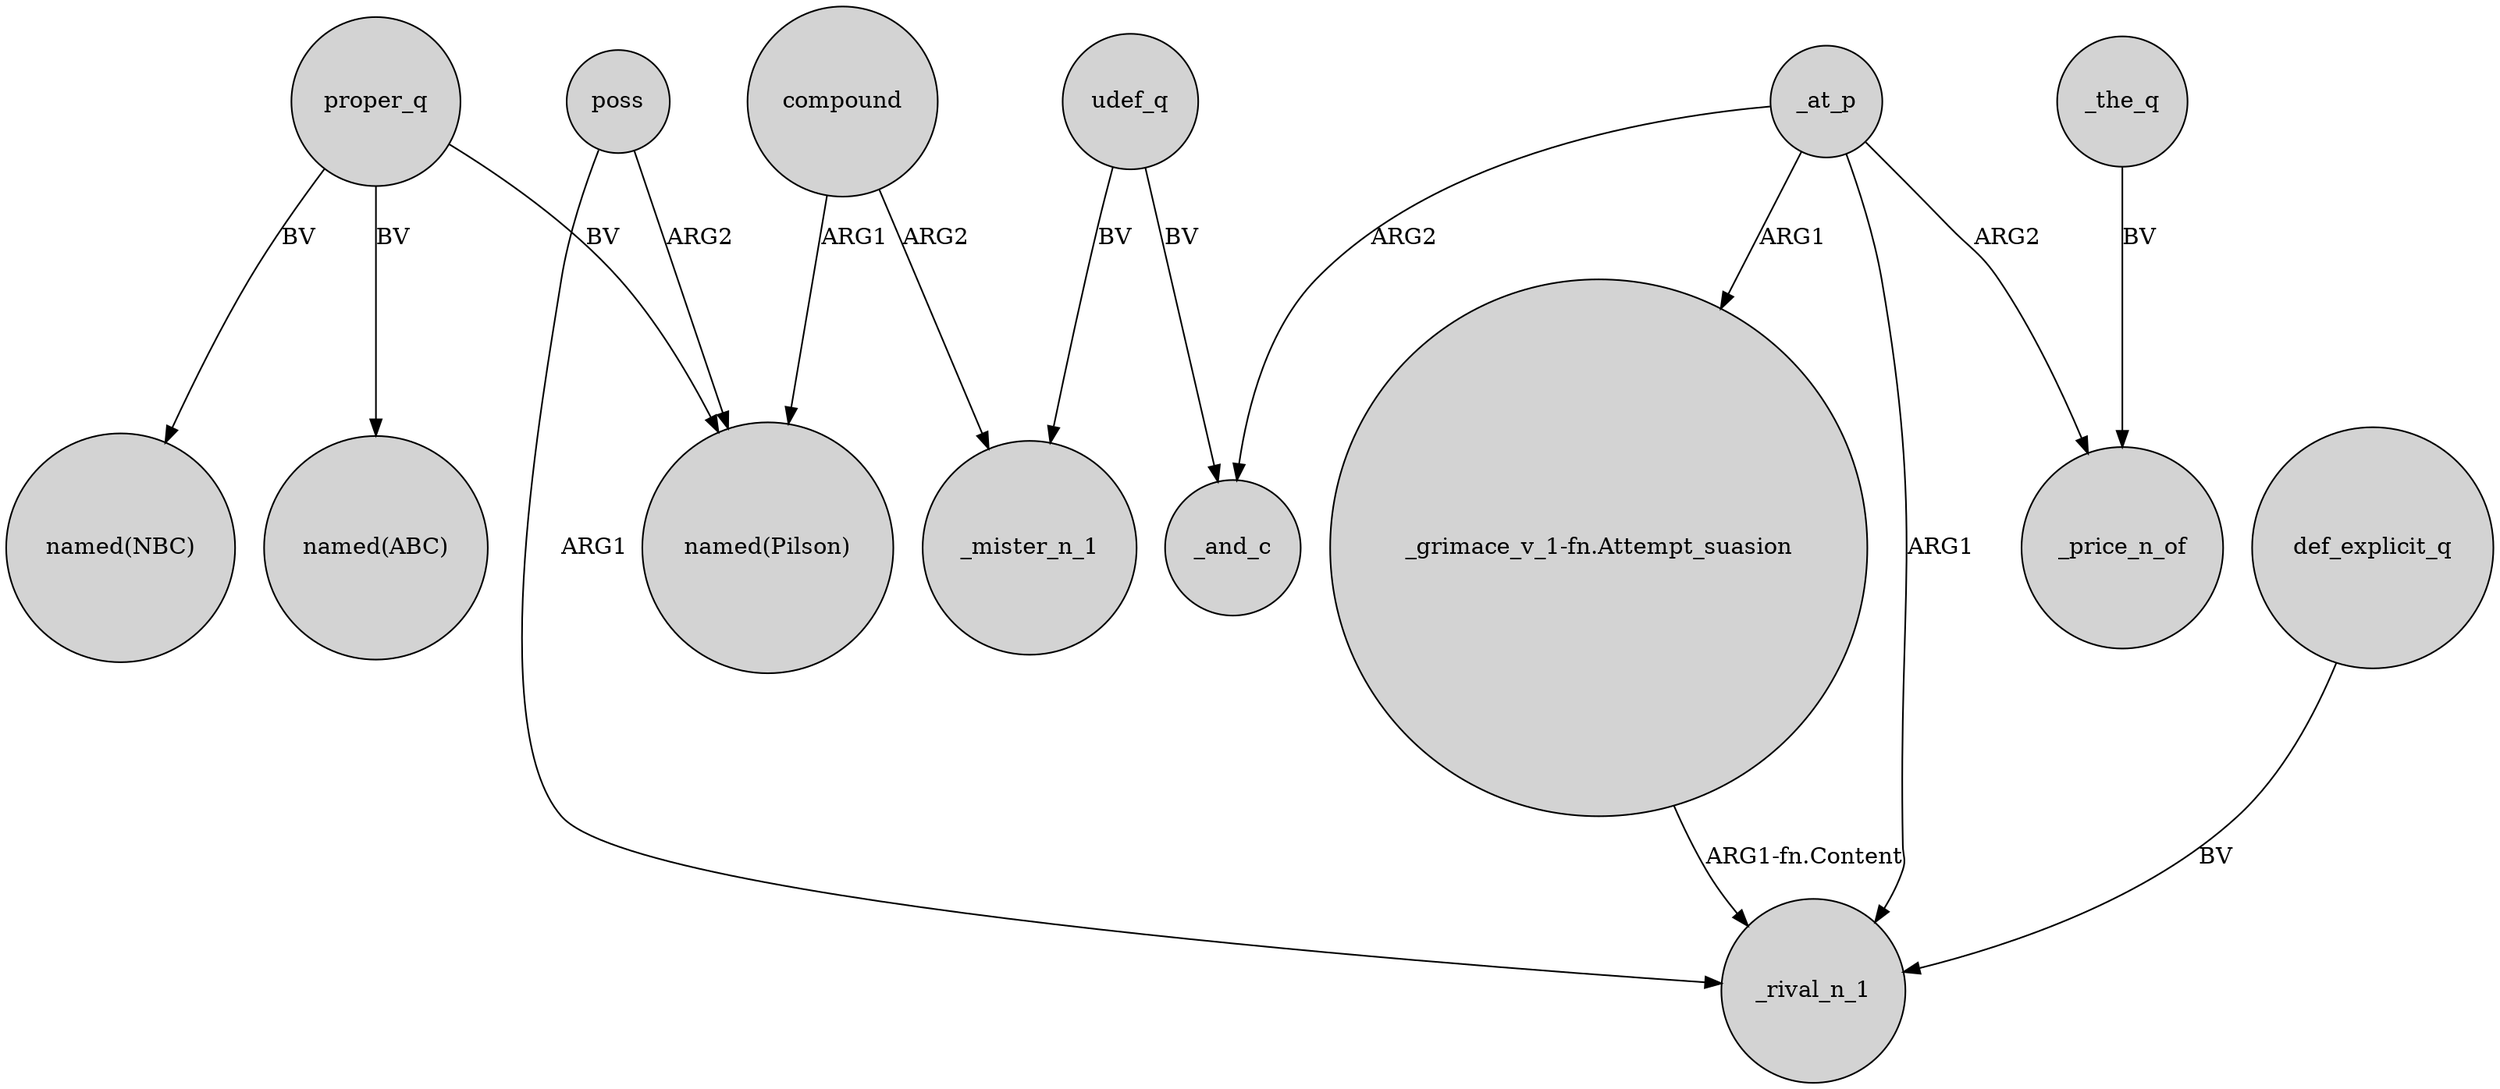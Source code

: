 digraph {
	node [shape=circle style=filled]
	compound -> "named(Pilson)" [label=ARG1]
	"_grimace_v_1-fn.Attempt_suasion" -> _rival_n_1 [label="ARG1-fn.Content"]
	proper_q -> "named(ABC)" [label=BV]
	compound -> _mister_n_1 [label=ARG2]
	udef_q -> _and_c [label=BV]
	udef_q -> _mister_n_1 [label=BV]
	poss -> _rival_n_1 [label=ARG1]
	_at_p -> _rival_n_1 [label=ARG1]
	proper_q -> "named(NBC)" [label=BV]
	_the_q -> _price_n_of [label=BV]
	_at_p -> _price_n_of [label=ARG2]
	poss -> "named(Pilson)" [label=ARG2]
	_at_p -> "_grimace_v_1-fn.Attempt_suasion" [label=ARG1]
	proper_q -> "named(Pilson)" [label=BV]
	def_explicit_q -> _rival_n_1 [label=BV]
	_at_p -> _and_c [label=ARG2]
}
